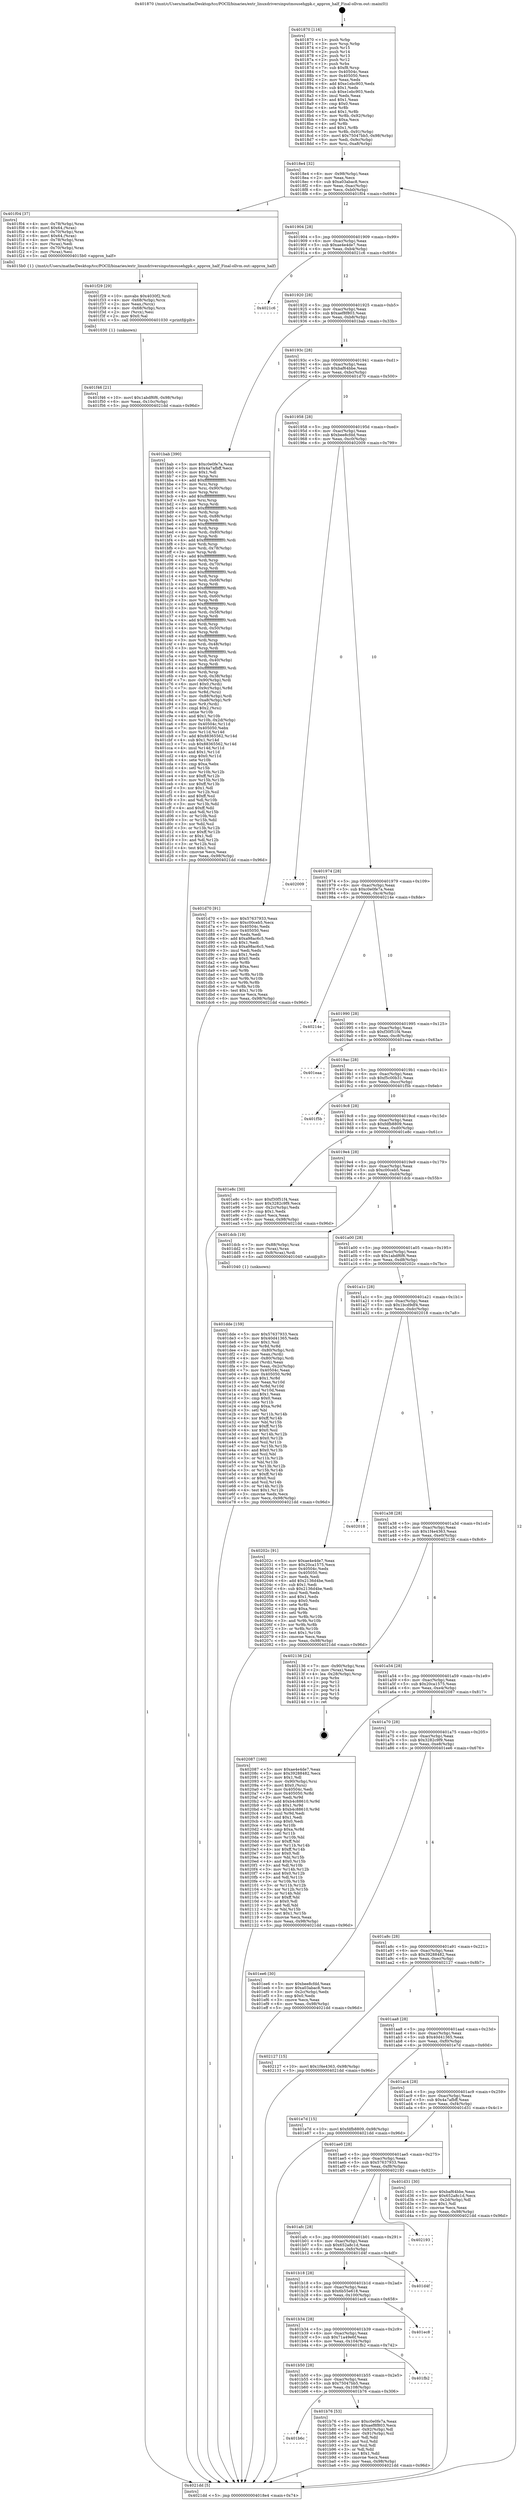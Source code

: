 digraph "0x401870" {
  label = "0x401870 (/mnt/c/Users/mathe/Desktop/tcc/POCII/binaries/extr_linuxdriversinputmousehgpk.c_approx_half_Final-ollvm.out::main(0))"
  labelloc = "t"
  node[shape=record]

  Entry [label="",width=0.3,height=0.3,shape=circle,fillcolor=black,style=filled]
  "0x4018e4" [label="{
     0x4018e4 [32]\l
     | [instrs]\l
     &nbsp;&nbsp;0x4018e4 \<+6\>: mov -0x98(%rbp),%eax\l
     &nbsp;&nbsp;0x4018ea \<+2\>: mov %eax,%ecx\l
     &nbsp;&nbsp;0x4018ec \<+6\>: sub $0xa03abac8,%ecx\l
     &nbsp;&nbsp;0x4018f2 \<+6\>: mov %eax,-0xac(%rbp)\l
     &nbsp;&nbsp;0x4018f8 \<+6\>: mov %ecx,-0xb0(%rbp)\l
     &nbsp;&nbsp;0x4018fe \<+6\>: je 0000000000401f04 \<main+0x694\>\l
  }"]
  "0x401f04" [label="{
     0x401f04 [37]\l
     | [instrs]\l
     &nbsp;&nbsp;0x401f04 \<+4\>: mov -0x78(%rbp),%rax\l
     &nbsp;&nbsp;0x401f08 \<+6\>: movl $0x64,(%rax)\l
     &nbsp;&nbsp;0x401f0e \<+4\>: mov -0x70(%rbp),%rax\l
     &nbsp;&nbsp;0x401f12 \<+6\>: movl $0x64,(%rax)\l
     &nbsp;&nbsp;0x401f18 \<+4\>: mov -0x78(%rbp),%rax\l
     &nbsp;&nbsp;0x401f1c \<+2\>: mov (%rax),%edi\l
     &nbsp;&nbsp;0x401f1e \<+4\>: mov -0x70(%rbp),%rax\l
     &nbsp;&nbsp;0x401f22 \<+2\>: mov (%rax),%esi\l
     &nbsp;&nbsp;0x401f24 \<+5\>: call 00000000004015b0 \<approx_half\>\l
     | [calls]\l
     &nbsp;&nbsp;0x4015b0 \{1\} (/mnt/c/Users/mathe/Desktop/tcc/POCII/binaries/extr_linuxdriversinputmousehgpk.c_approx_half_Final-ollvm.out::approx_half)\l
  }"]
  "0x401904" [label="{
     0x401904 [28]\l
     | [instrs]\l
     &nbsp;&nbsp;0x401904 \<+5\>: jmp 0000000000401909 \<main+0x99\>\l
     &nbsp;&nbsp;0x401909 \<+6\>: mov -0xac(%rbp),%eax\l
     &nbsp;&nbsp;0x40190f \<+5\>: sub $0xae4e4de7,%eax\l
     &nbsp;&nbsp;0x401914 \<+6\>: mov %eax,-0xb4(%rbp)\l
     &nbsp;&nbsp;0x40191a \<+6\>: je 00000000004021c6 \<main+0x956\>\l
  }"]
  Exit [label="",width=0.3,height=0.3,shape=circle,fillcolor=black,style=filled,peripheries=2]
  "0x4021c6" [label="{
     0x4021c6\l
  }", style=dashed]
  "0x401920" [label="{
     0x401920 [28]\l
     | [instrs]\l
     &nbsp;&nbsp;0x401920 \<+5\>: jmp 0000000000401925 \<main+0xb5\>\l
     &nbsp;&nbsp;0x401925 \<+6\>: mov -0xac(%rbp),%eax\l
     &nbsp;&nbsp;0x40192b \<+5\>: sub $0xaef8f803,%eax\l
     &nbsp;&nbsp;0x401930 \<+6\>: mov %eax,-0xb8(%rbp)\l
     &nbsp;&nbsp;0x401936 \<+6\>: je 0000000000401bab \<main+0x33b\>\l
  }"]
  "0x401f46" [label="{
     0x401f46 [21]\l
     | [instrs]\l
     &nbsp;&nbsp;0x401f46 \<+10\>: movl $0x1abdf6f6,-0x98(%rbp)\l
     &nbsp;&nbsp;0x401f50 \<+6\>: mov %eax,-0x10c(%rbp)\l
     &nbsp;&nbsp;0x401f56 \<+5\>: jmp 00000000004021dd \<main+0x96d\>\l
  }"]
  "0x401bab" [label="{
     0x401bab [390]\l
     | [instrs]\l
     &nbsp;&nbsp;0x401bab \<+5\>: mov $0xc0e0fe7a,%eax\l
     &nbsp;&nbsp;0x401bb0 \<+5\>: mov $0x4a7afbff,%ecx\l
     &nbsp;&nbsp;0x401bb5 \<+2\>: mov $0x1,%dl\l
     &nbsp;&nbsp;0x401bb7 \<+3\>: mov %rsp,%rsi\l
     &nbsp;&nbsp;0x401bba \<+4\>: add $0xfffffffffffffff0,%rsi\l
     &nbsp;&nbsp;0x401bbe \<+3\>: mov %rsi,%rsp\l
     &nbsp;&nbsp;0x401bc1 \<+7\>: mov %rsi,-0x90(%rbp)\l
     &nbsp;&nbsp;0x401bc8 \<+3\>: mov %rsp,%rsi\l
     &nbsp;&nbsp;0x401bcb \<+4\>: add $0xfffffffffffffff0,%rsi\l
     &nbsp;&nbsp;0x401bcf \<+3\>: mov %rsi,%rsp\l
     &nbsp;&nbsp;0x401bd2 \<+3\>: mov %rsp,%rdi\l
     &nbsp;&nbsp;0x401bd5 \<+4\>: add $0xfffffffffffffff0,%rdi\l
     &nbsp;&nbsp;0x401bd9 \<+3\>: mov %rdi,%rsp\l
     &nbsp;&nbsp;0x401bdc \<+7\>: mov %rdi,-0x88(%rbp)\l
     &nbsp;&nbsp;0x401be3 \<+3\>: mov %rsp,%rdi\l
     &nbsp;&nbsp;0x401be6 \<+4\>: add $0xfffffffffffffff0,%rdi\l
     &nbsp;&nbsp;0x401bea \<+3\>: mov %rdi,%rsp\l
     &nbsp;&nbsp;0x401bed \<+4\>: mov %rdi,-0x80(%rbp)\l
     &nbsp;&nbsp;0x401bf1 \<+3\>: mov %rsp,%rdi\l
     &nbsp;&nbsp;0x401bf4 \<+4\>: add $0xfffffffffffffff0,%rdi\l
     &nbsp;&nbsp;0x401bf8 \<+3\>: mov %rdi,%rsp\l
     &nbsp;&nbsp;0x401bfb \<+4\>: mov %rdi,-0x78(%rbp)\l
     &nbsp;&nbsp;0x401bff \<+3\>: mov %rsp,%rdi\l
     &nbsp;&nbsp;0x401c02 \<+4\>: add $0xfffffffffffffff0,%rdi\l
     &nbsp;&nbsp;0x401c06 \<+3\>: mov %rdi,%rsp\l
     &nbsp;&nbsp;0x401c09 \<+4\>: mov %rdi,-0x70(%rbp)\l
     &nbsp;&nbsp;0x401c0d \<+3\>: mov %rsp,%rdi\l
     &nbsp;&nbsp;0x401c10 \<+4\>: add $0xfffffffffffffff0,%rdi\l
     &nbsp;&nbsp;0x401c14 \<+3\>: mov %rdi,%rsp\l
     &nbsp;&nbsp;0x401c17 \<+4\>: mov %rdi,-0x68(%rbp)\l
     &nbsp;&nbsp;0x401c1b \<+3\>: mov %rsp,%rdi\l
     &nbsp;&nbsp;0x401c1e \<+4\>: add $0xfffffffffffffff0,%rdi\l
     &nbsp;&nbsp;0x401c22 \<+3\>: mov %rdi,%rsp\l
     &nbsp;&nbsp;0x401c25 \<+4\>: mov %rdi,-0x60(%rbp)\l
     &nbsp;&nbsp;0x401c29 \<+3\>: mov %rsp,%rdi\l
     &nbsp;&nbsp;0x401c2c \<+4\>: add $0xfffffffffffffff0,%rdi\l
     &nbsp;&nbsp;0x401c30 \<+3\>: mov %rdi,%rsp\l
     &nbsp;&nbsp;0x401c33 \<+4\>: mov %rdi,-0x58(%rbp)\l
     &nbsp;&nbsp;0x401c37 \<+3\>: mov %rsp,%rdi\l
     &nbsp;&nbsp;0x401c3a \<+4\>: add $0xfffffffffffffff0,%rdi\l
     &nbsp;&nbsp;0x401c3e \<+3\>: mov %rdi,%rsp\l
     &nbsp;&nbsp;0x401c41 \<+4\>: mov %rdi,-0x50(%rbp)\l
     &nbsp;&nbsp;0x401c45 \<+3\>: mov %rsp,%rdi\l
     &nbsp;&nbsp;0x401c48 \<+4\>: add $0xfffffffffffffff0,%rdi\l
     &nbsp;&nbsp;0x401c4c \<+3\>: mov %rdi,%rsp\l
     &nbsp;&nbsp;0x401c4f \<+4\>: mov %rdi,-0x48(%rbp)\l
     &nbsp;&nbsp;0x401c53 \<+3\>: mov %rsp,%rdi\l
     &nbsp;&nbsp;0x401c56 \<+4\>: add $0xfffffffffffffff0,%rdi\l
     &nbsp;&nbsp;0x401c5a \<+3\>: mov %rdi,%rsp\l
     &nbsp;&nbsp;0x401c5d \<+4\>: mov %rdi,-0x40(%rbp)\l
     &nbsp;&nbsp;0x401c61 \<+3\>: mov %rsp,%rdi\l
     &nbsp;&nbsp;0x401c64 \<+4\>: add $0xfffffffffffffff0,%rdi\l
     &nbsp;&nbsp;0x401c68 \<+3\>: mov %rdi,%rsp\l
     &nbsp;&nbsp;0x401c6b \<+4\>: mov %rdi,-0x38(%rbp)\l
     &nbsp;&nbsp;0x401c6f \<+7\>: mov -0x90(%rbp),%rdi\l
     &nbsp;&nbsp;0x401c76 \<+6\>: movl $0x0,(%rdi)\l
     &nbsp;&nbsp;0x401c7c \<+7\>: mov -0x9c(%rbp),%r8d\l
     &nbsp;&nbsp;0x401c83 \<+3\>: mov %r8d,(%rsi)\l
     &nbsp;&nbsp;0x401c86 \<+7\>: mov -0x88(%rbp),%rdi\l
     &nbsp;&nbsp;0x401c8d \<+7\>: mov -0xa8(%rbp),%r9\l
     &nbsp;&nbsp;0x401c94 \<+3\>: mov %r9,(%rdi)\l
     &nbsp;&nbsp;0x401c97 \<+3\>: cmpl $0x2,(%rsi)\l
     &nbsp;&nbsp;0x401c9a \<+4\>: setne %r10b\l
     &nbsp;&nbsp;0x401c9e \<+4\>: and $0x1,%r10b\l
     &nbsp;&nbsp;0x401ca2 \<+4\>: mov %r10b,-0x2d(%rbp)\l
     &nbsp;&nbsp;0x401ca6 \<+8\>: mov 0x40504c,%r11d\l
     &nbsp;&nbsp;0x401cae \<+7\>: mov 0x405050,%ebx\l
     &nbsp;&nbsp;0x401cb5 \<+3\>: mov %r11d,%r14d\l
     &nbsp;&nbsp;0x401cb8 \<+7\>: add $0x88365562,%r14d\l
     &nbsp;&nbsp;0x401cbf \<+4\>: sub $0x1,%r14d\l
     &nbsp;&nbsp;0x401cc3 \<+7\>: sub $0x88365562,%r14d\l
     &nbsp;&nbsp;0x401cca \<+4\>: imul %r14d,%r11d\l
     &nbsp;&nbsp;0x401cce \<+4\>: and $0x1,%r11d\l
     &nbsp;&nbsp;0x401cd2 \<+4\>: cmp $0x0,%r11d\l
     &nbsp;&nbsp;0x401cd6 \<+4\>: sete %r10b\l
     &nbsp;&nbsp;0x401cda \<+3\>: cmp $0xa,%ebx\l
     &nbsp;&nbsp;0x401cdd \<+4\>: setl %r15b\l
     &nbsp;&nbsp;0x401ce1 \<+3\>: mov %r10b,%r12b\l
     &nbsp;&nbsp;0x401ce4 \<+4\>: xor $0xff,%r12b\l
     &nbsp;&nbsp;0x401ce8 \<+3\>: mov %r15b,%r13b\l
     &nbsp;&nbsp;0x401ceb \<+4\>: xor $0xff,%r13b\l
     &nbsp;&nbsp;0x401cef \<+3\>: xor $0x1,%dl\l
     &nbsp;&nbsp;0x401cf2 \<+3\>: mov %r12b,%sil\l
     &nbsp;&nbsp;0x401cf5 \<+4\>: and $0xff,%sil\l
     &nbsp;&nbsp;0x401cf9 \<+3\>: and %dl,%r10b\l
     &nbsp;&nbsp;0x401cfc \<+3\>: mov %r13b,%dil\l
     &nbsp;&nbsp;0x401cff \<+4\>: and $0xff,%dil\l
     &nbsp;&nbsp;0x401d03 \<+3\>: and %dl,%r15b\l
     &nbsp;&nbsp;0x401d06 \<+3\>: or %r10b,%sil\l
     &nbsp;&nbsp;0x401d09 \<+3\>: or %r15b,%dil\l
     &nbsp;&nbsp;0x401d0c \<+3\>: xor %dil,%sil\l
     &nbsp;&nbsp;0x401d0f \<+3\>: or %r13b,%r12b\l
     &nbsp;&nbsp;0x401d12 \<+4\>: xor $0xff,%r12b\l
     &nbsp;&nbsp;0x401d16 \<+3\>: or $0x1,%dl\l
     &nbsp;&nbsp;0x401d19 \<+3\>: and %dl,%r12b\l
     &nbsp;&nbsp;0x401d1c \<+3\>: or %r12b,%sil\l
     &nbsp;&nbsp;0x401d1f \<+4\>: test $0x1,%sil\l
     &nbsp;&nbsp;0x401d23 \<+3\>: cmovne %ecx,%eax\l
     &nbsp;&nbsp;0x401d26 \<+6\>: mov %eax,-0x98(%rbp)\l
     &nbsp;&nbsp;0x401d2c \<+5\>: jmp 00000000004021dd \<main+0x96d\>\l
  }"]
  "0x40193c" [label="{
     0x40193c [28]\l
     | [instrs]\l
     &nbsp;&nbsp;0x40193c \<+5\>: jmp 0000000000401941 \<main+0xd1\>\l
     &nbsp;&nbsp;0x401941 \<+6\>: mov -0xac(%rbp),%eax\l
     &nbsp;&nbsp;0x401947 \<+5\>: sub $0xbaf64bbe,%eax\l
     &nbsp;&nbsp;0x40194c \<+6\>: mov %eax,-0xbc(%rbp)\l
     &nbsp;&nbsp;0x401952 \<+6\>: je 0000000000401d70 \<main+0x500\>\l
  }"]
  "0x401f29" [label="{
     0x401f29 [29]\l
     | [instrs]\l
     &nbsp;&nbsp;0x401f29 \<+10\>: movabs $0x4030f2,%rdi\l
     &nbsp;&nbsp;0x401f33 \<+4\>: mov -0x68(%rbp),%rcx\l
     &nbsp;&nbsp;0x401f37 \<+2\>: mov %eax,(%rcx)\l
     &nbsp;&nbsp;0x401f39 \<+4\>: mov -0x68(%rbp),%rcx\l
     &nbsp;&nbsp;0x401f3d \<+2\>: mov (%rcx),%esi\l
     &nbsp;&nbsp;0x401f3f \<+2\>: mov $0x0,%al\l
     &nbsp;&nbsp;0x401f41 \<+5\>: call 0000000000401030 \<printf@plt\>\l
     | [calls]\l
     &nbsp;&nbsp;0x401030 \{1\} (unknown)\l
  }"]
  "0x401d70" [label="{
     0x401d70 [91]\l
     | [instrs]\l
     &nbsp;&nbsp;0x401d70 \<+5\>: mov $0x57637933,%eax\l
     &nbsp;&nbsp;0x401d75 \<+5\>: mov $0xc00ceb5,%ecx\l
     &nbsp;&nbsp;0x401d7a \<+7\>: mov 0x40504c,%edx\l
     &nbsp;&nbsp;0x401d81 \<+7\>: mov 0x405050,%esi\l
     &nbsp;&nbsp;0x401d88 \<+2\>: mov %edx,%edi\l
     &nbsp;&nbsp;0x401d8a \<+6\>: add $0xa98ac6c5,%edi\l
     &nbsp;&nbsp;0x401d90 \<+3\>: sub $0x1,%edi\l
     &nbsp;&nbsp;0x401d93 \<+6\>: sub $0xa98ac6c5,%edi\l
     &nbsp;&nbsp;0x401d99 \<+3\>: imul %edi,%edx\l
     &nbsp;&nbsp;0x401d9c \<+3\>: and $0x1,%edx\l
     &nbsp;&nbsp;0x401d9f \<+3\>: cmp $0x0,%edx\l
     &nbsp;&nbsp;0x401da2 \<+4\>: sete %r8b\l
     &nbsp;&nbsp;0x401da6 \<+3\>: cmp $0xa,%esi\l
     &nbsp;&nbsp;0x401da9 \<+4\>: setl %r9b\l
     &nbsp;&nbsp;0x401dad \<+3\>: mov %r8b,%r10b\l
     &nbsp;&nbsp;0x401db0 \<+3\>: and %r9b,%r10b\l
     &nbsp;&nbsp;0x401db3 \<+3\>: xor %r9b,%r8b\l
     &nbsp;&nbsp;0x401db6 \<+3\>: or %r8b,%r10b\l
     &nbsp;&nbsp;0x401db9 \<+4\>: test $0x1,%r10b\l
     &nbsp;&nbsp;0x401dbd \<+3\>: cmovne %ecx,%eax\l
     &nbsp;&nbsp;0x401dc0 \<+6\>: mov %eax,-0x98(%rbp)\l
     &nbsp;&nbsp;0x401dc6 \<+5\>: jmp 00000000004021dd \<main+0x96d\>\l
  }"]
  "0x401958" [label="{
     0x401958 [28]\l
     | [instrs]\l
     &nbsp;&nbsp;0x401958 \<+5\>: jmp 000000000040195d \<main+0xed\>\l
     &nbsp;&nbsp;0x40195d \<+6\>: mov -0xac(%rbp),%eax\l
     &nbsp;&nbsp;0x401963 \<+5\>: sub $0xbee8cfdd,%eax\l
     &nbsp;&nbsp;0x401968 \<+6\>: mov %eax,-0xc0(%rbp)\l
     &nbsp;&nbsp;0x40196e \<+6\>: je 0000000000402009 \<main+0x799\>\l
  }"]
  "0x401dde" [label="{
     0x401dde [159]\l
     | [instrs]\l
     &nbsp;&nbsp;0x401dde \<+5\>: mov $0x57637933,%ecx\l
     &nbsp;&nbsp;0x401de3 \<+5\>: mov $0x40d41365,%edx\l
     &nbsp;&nbsp;0x401de8 \<+3\>: mov $0x1,%sil\l
     &nbsp;&nbsp;0x401deb \<+3\>: xor %r8d,%r8d\l
     &nbsp;&nbsp;0x401dee \<+4\>: mov -0x80(%rbp),%rdi\l
     &nbsp;&nbsp;0x401df2 \<+2\>: mov %eax,(%rdi)\l
     &nbsp;&nbsp;0x401df4 \<+4\>: mov -0x80(%rbp),%rdi\l
     &nbsp;&nbsp;0x401df8 \<+2\>: mov (%rdi),%eax\l
     &nbsp;&nbsp;0x401dfa \<+3\>: mov %eax,-0x2c(%rbp)\l
     &nbsp;&nbsp;0x401dfd \<+7\>: mov 0x40504c,%eax\l
     &nbsp;&nbsp;0x401e04 \<+8\>: mov 0x405050,%r9d\l
     &nbsp;&nbsp;0x401e0c \<+4\>: sub $0x1,%r8d\l
     &nbsp;&nbsp;0x401e10 \<+3\>: mov %eax,%r10d\l
     &nbsp;&nbsp;0x401e13 \<+3\>: add %r8d,%r10d\l
     &nbsp;&nbsp;0x401e16 \<+4\>: imul %r10d,%eax\l
     &nbsp;&nbsp;0x401e1a \<+3\>: and $0x1,%eax\l
     &nbsp;&nbsp;0x401e1d \<+3\>: cmp $0x0,%eax\l
     &nbsp;&nbsp;0x401e20 \<+4\>: sete %r11b\l
     &nbsp;&nbsp;0x401e24 \<+4\>: cmp $0xa,%r9d\l
     &nbsp;&nbsp;0x401e28 \<+3\>: setl %bl\l
     &nbsp;&nbsp;0x401e2b \<+3\>: mov %r11b,%r14b\l
     &nbsp;&nbsp;0x401e2e \<+4\>: xor $0xff,%r14b\l
     &nbsp;&nbsp;0x401e32 \<+3\>: mov %bl,%r15b\l
     &nbsp;&nbsp;0x401e35 \<+4\>: xor $0xff,%r15b\l
     &nbsp;&nbsp;0x401e39 \<+4\>: xor $0x0,%sil\l
     &nbsp;&nbsp;0x401e3d \<+3\>: mov %r14b,%r12b\l
     &nbsp;&nbsp;0x401e40 \<+4\>: and $0x0,%r12b\l
     &nbsp;&nbsp;0x401e44 \<+3\>: and %sil,%r11b\l
     &nbsp;&nbsp;0x401e47 \<+3\>: mov %r15b,%r13b\l
     &nbsp;&nbsp;0x401e4a \<+4\>: and $0x0,%r13b\l
     &nbsp;&nbsp;0x401e4e \<+3\>: and %sil,%bl\l
     &nbsp;&nbsp;0x401e51 \<+3\>: or %r11b,%r12b\l
     &nbsp;&nbsp;0x401e54 \<+3\>: or %bl,%r13b\l
     &nbsp;&nbsp;0x401e57 \<+3\>: xor %r13b,%r12b\l
     &nbsp;&nbsp;0x401e5a \<+3\>: or %r15b,%r14b\l
     &nbsp;&nbsp;0x401e5d \<+4\>: xor $0xff,%r14b\l
     &nbsp;&nbsp;0x401e61 \<+4\>: or $0x0,%sil\l
     &nbsp;&nbsp;0x401e65 \<+3\>: and %sil,%r14b\l
     &nbsp;&nbsp;0x401e68 \<+3\>: or %r14b,%r12b\l
     &nbsp;&nbsp;0x401e6b \<+4\>: test $0x1,%r12b\l
     &nbsp;&nbsp;0x401e6f \<+3\>: cmovne %edx,%ecx\l
     &nbsp;&nbsp;0x401e72 \<+6\>: mov %ecx,-0x98(%rbp)\l
     &nbsp;&nbsp;0x401e78 \<+5\>: jmp 00000000004021dd \<main+0x96d\>\l
  }"]
  "0x402009" [label="{
     0x402009\l
  }", style=dashed]
  "0x401974" [label="{
     0x401974 [28]\l
     | [instrs]\l
     &nbsp;&nbsp;0x401974 \<+5\>: jmp 0000000000401979 \<main+0x109\>\l
     &nbsp;&nbsp;0x401979 \<+6\>: mov -0xac(%rbp),%eax\l
     &nbsp;&nbsp;0x40197f \<+5\>: sub $0xc0e0fe7a,%eax\l
     &nbsp;&nbsp;0x401984 \<+6\>: mov %eax,-0xc4(%rbp)\l
     &nbsp;&nbsp;0x40198a \<+6\>: je 000000000040214e \<main+0x8de\>\l
  }"]
  "0x401870" [label="{
     0x401870 [116]\l
     | [instrs]\l
     &nbsp;&nbsp;0x401870 \<+1\>: push %rbp\l
     &nbsp;&nbsp;0x401871 \<+3\>: mov %rsp,%rbp\l
     &nbsp;&nbsp;0x401874 \<+2\>: push %r15\l
     &nbsp;&nbsp;0x401876 \<+2\>: push %r14\l
     &nbsp;&nbsp;0x401878 \<+2\>: push %r13\l
     &nbsp;&nbsp;0x40187a \<+2\>: push %r12\l
     &nbsp;&nbsp;0x40187c \<+1\>: push %rbx\l
     &nbsp;&nbsp;0x40187d \<+7\>: sub $0xf8,%rsp\l
     &nbsp;&nbsp;0x401884 \<+7\>: mov 0x40504c,%eax\l
     &nbsp;&nbsp;0x40188b \<+7\>: mov 0x405050,%ecx\l
     &nbsp;&nbsp;0x401892 \<+2\>: mov %eax,%edx\l
     &nbsp;&nbsp;0x401894 \<+6\>: add $0xe1ebc903,%edx\l
     &nbsp;&nbsp;0x40189a \<+3\>: sub $0x1,%edx\l
     &nbsp;&nbsp;0x40189d \<+6\>: sub $0xe1ebc903,%edx\l
     &nbsp;&nbsp;0x4018a3 \<+3\>: imul %edx,%eax\l
     &nbsp;&nbsp;0x4018a6 \<+3\>: and $0x1,%eax\l
     &nbsp;&nbsp;0x4018a9 \<+3\>: cmp $0x0,%eax\l
     &nbsp;&nbsp;0x4018ac \<+4\>: sete %r8b\l
     &nbsp;&nbsp;0x4018b0 \<+4\>: and $0x1,%r8b\l
     &nbsp;&nbsp;0x4018b4 \<+7\>: mov %r8b,-0x92(%rbp)\l
     &nbsp;&nbsp;0x4018bb \<+3\>: cmp $0xa,%ecx\l
     &nbsp;&nbsp;0x4018be \<+4\>: setl %r8b\l
     &nbsp;&nbsp;0x4018c2 \<+4\>: and $0x1,%r8b\l
     &nbsp;&nbsp;0x4018c6 \<+7\>: mov %r8b,-0x91(%rbp)\l
     &nbsp;&nbsp;0x4018cd \<+10\>: movl $0x75047bb5,-0x98(%rbp)\l
     &nbsp;&nbsp;0x4018d7 \<+6\>: mov %edi,-0x9c(%rbp)\l
     &nbsp;&nbsp;0x4018dd \<+7\>: mov %rsi,-0xa8(%rbp)\l
  }"]
  "0x40214e" [label="{
     0x40214e\l
  }", style=dashed]
  "0x401990" [label="{
     0x401990 [28]\l
     | [instrs]\l
     &nbsp;&nbsp;0x401990 \<+5\>: jmp 0000000000401995 \<main+0x125\>\l
     &nbsp;&nbsp;0x401995 \<+6\>: mov -0xac(%rbp),%eax\l
     &nbsp;&nbsp;0x40199b \<+5\>: sub $0xf30f51f4,%eax\l
     &nbsp;&nbsp;0x4019a0 \<+6\>: mov %eax,-0xc8(%rbp)\l
     &nbsp;&nbsp;0x4019a6 \<+6\>: je 0000000000401eaa \<main+0x63a\>\l
  }"]
  "0x4021dd" [label="{
     0x4021dd [5]\l
     | [instrs]\l
     &nbsp;&nbsp;0x4021dd \<+5\>: jmp 00000000004018e4 \<main+0x74\>\l
  }"]
  "0x401eaa" [label="{
     0x401eaa\l
  }", style=dashed]
  "0x4019ac" [label="{
     0x4019ac [28]\l
     | [instrs]\l
     &nbsp;&nbsp;0x4019ac \<+5\>: jmp 00000000004019b1 \<main+0x141\>\l
     &nbsp;&nbsp;0x4019b1 \<+6\>: mov -0xac(%rbp),%eax\l
     &nbsp;&nbsp;0x4019b7 \<+5\>: sub $0xf5c00b31,%eax\l
     &nbsp;&nbsp;0x4019bc \<+6\>: mov %eax,-0xcc(%rbp)\l
     &nbsp;&nbsp;0x4019c2 \<+6\>: je 0000000000401f5b \<main+0x6eb\>\l
  }"]
  "0x401b6c" [label="{
     0x401b6c\l
  }", style=dashed]
  "0x401f5b" [label="{
     0x401f5b\l
  }", style=dashed]
  "0x4019c8" [label="{
     0x4019c8 [28]\l
     | [instrs]\l
     &nbsp;&nbsp;0x4019c8 \<+5\>: jmp 00000000004019cd \<main+0x15d\>\l
     &nbsp;&nbsp;0x4019cd \<+6\>: mov -0xac(%rbp),%eax\l
     &nbsp;&nbsp;0x4019d3 \<+5\>: sub $0xfdfb8809,%eax\l
     &nbsp;&nbsp;0x4019d8 \<+6\>: mov %eax,-0xd0(%rbp)\l
     &nbsp;&nbsp;0x4019de \<+6\>: je 0000000000401e8c \<main+0x61c\>\l
  }"]
  "0x401b76" [label="{
     0x401b76 [53]\l
     | [instrs]\l
     &nbsp;&nbsp;0x401b76 \<+5\>: mov $0xc0e0fe7a,%eax\l
     &nbsp;&nbsp;0x401b7b \<+5\>: mov $0xaef8f803,%ecx\l
     &nbsp;&nbsp;0x401b80 \<+6\>: mov -0x92(%rbp),%dl\l
     &nbsp;&nbsp;0x401b86 \<+7\>: mov -0x91(%rbp),%sil\l
     &nbsp;&nbsp;0x401b8d \<+3\>: mov %dl,%dil\l
     &nbsp;&nbsp;0x401b90 \<+3\>: and %sil,%dil\l
     &nbsp;&nbsp;0x401b93 \<+3\>: xor %sil,%dl\l
     &nbsp;&nbsp;0x401b96 \<+3\>: or %dl,%dil\l
     &nbsp;&nbsp;0x401b99 \<+4\>: test $0x1,%dil\l
     &nbsp;&nbsp;0x401b9d \<+3\>: cmovne %ecx,%eax\l
     &nbsp;&nbsp;0x401ba0 \<+6\>: mov %eax,-0x98(%rbp)\l
     &nbsp;&nbsp;0x401ba6 \<+5\>: jmp 00000000004021dd \<main+0x96d\>\l
  }"]
  "0x401e8c" [label="{
     0x401e8c [30]\l
     | [instrs]\l
     &nbsp;&nbsp;0x401e8c \<+5\>: mov $0xf30f51f4,%eax\l
     &nbsp;&nbsp;0x401e91 \<+5\>: mov $0x3282c9f9,%ecx\l
     &nbsp;&nbsp;0x401e96 \<+3\>: mov -0x2c(%rbp),%edx\l
     &nbsp;&nbsp;0x401e99 \<+3\>: cmp $0x1,%edx\l
     &nbsp;&nbsp;0x401e9c \<+3\>: cmovl %ecx,%eax\l
     &nbsp;&nbsp;0x401e9f \<+6\>: mov %eax,-0x98(%rbp)\l
     &nbsp;&nbsp;0x401ea5 \<+5\>: jmp 00000000004021dd \<main+0x96d\>\l
  }"]
  "0x4019e4" [label="{
     0x4019e4 [28]\l
     | [instrs]\l
     &nbsp;&nbsp;0x4019e4 \<+5\>: jmp 00000000004019e9 \<main+0x179\>\l
     &nbsp;&nbsp;0x4019e9 \<+6\>: mov -0xac(%rbp),%eax\l
     &nbsp;&nbsp;0x4019ef \<+5\>: sub $0xc00ceb5,%eax\l
     &nbsp;&nbsp;0x4019f4 \<+6\>: mov %eax,-0xd4(%rbp)\l
     &nbsp;&nbsp;0x4019fa \<+6\>: je 0000000000401dcb \<main+0x55b\>\l
  }"]
  "0x401b50" [label="{
     0x401b50 [28]\l
     | [instrs]\l
     &nbsp;&nbsp;0x401b50 \<+5\>: jmp 0000000000401b55 \<main+0x2e5\>\l
     &nbsp;&nbsp;0x401b55 \<+6\>: mov -0xac(%rbp),%eax\l
     &nbsp;&nbsp;0x401b5b \<+5\>: sub $0x75047bb5,%eax\l
     &nbsp;&nbsp;0x401b60 \<+6\>: mov %eax,-0x108(%rbp)\l
     &nbsp;&nbsp;0x401b66 \<+6\>: je 0000000000401b76 \<main+0x306\>\l
  }"]
  "0x401dcb" [label="{
     0x401dcb [19]\l
     | [instrs]\l
     &nbsp;&nbsp;0x401dcb \<+7\>: mov -0x88(%rbp),%rax\l
     &nbsp;&nbsp;0x401dd2 \<+3\>: mov (%rax),%rax\l
     &nbsp;&nbsp;0x401dd5 \<+4\>: mov 0x8(%rax),%rdi\l
     &nbsp;&nbsp;0x401dd9 \<+5\>: call 0000000000401040 \<atoi@plt\>\l
     | [calls]\l
     &nbsp;&nbsp;0x401040 \{1\} (unknown)\l
  }"]
  "0x401a00" [label="{
     0x401a00 [28]\l
     | [instrs]\l
     &nbsp;&nbsp;0x401a00 \<+5\>: jmp 0000000000401a05 \<main+0x195\>\l
     &nbsp;&nbsp;0x401a05 \<+6\>: mov -0xac(%rbp),%eax\l
     &nbsp;&nbsp;0x401a0b \<+5\>: sub $0x1abdf6f6,%eax\l
     &nbsp;&nbsp;0x401a10 \<+6\>: mov %eax,-0xd8(%rbp)\l
     &nbsp;&nbsp;0x401a16 \<+6\>: je 000000000040202c \<main+0x7bc\>\l
  }"]
  "0x401fb2" [label="{
     0x401fb2\l
  }", style=dashed]
  "0x40202c" [label="{
     0x40202c [91]\l
     | [instrs]\l
     &nbsp;&nbsp;0x40202c \<+5\>: mov $0xae4e4de7,%eax\l
     &nbsp;&nbsp;0x402031 \<+5\>: mov $0x20ca1575,%ecx\l
     &nbsp;&nbsp;0x402036 \<+7\>: mov 0x40504c,%edx\l
     &nbsp;&nbsp;0x40203d \<+7\>: mov 0x405050,%esi\l
     &nbsp;&nbsp;0x402044 \<+2\>: mov %edx,%edi\l
     &nbsp;&nbsp;0x402046 \<+6\>: add $0x2136d4be,%edi\l
     &nbsp;&nbsp;0x40204c \<+3\>: sub $0x1,%edi\l
     &nbsp;&nbsp;0x40204f \<+6\>: sub $0x2136d4be,%edi\l
     &nbsp;&nbsp;0x402055 \<+3\>: imul %edi,%edx\l
     &nbsp;&nbsp;0x402058 \<+3\>: and $0x1,%edx\l
     &nbsp;&nbsp;0x40205b \<+3\>: cmp $0x0,%edx\l
     &nbsp;&nbsp;0x40205e \<+4\>: sete %r8b\l
     &nbsp;&nbsp;0x402062 \<+3\>: cmp $0xa,%esi\l
     &nbsp;&nbsp;0x402065 \<+4\>: setl %r9b\l
     &nbsp;&nbsp;0x402069 \<+3\>: mov %r8b,%r10b\l
     &nbsp;&nbsp;0x40206c \<+3\>: and %r9b,%r10b\l
     &nbsp;&nbsp;0x40206f \<+3\>: xor %r9b,%r8b\l
     &nbsp;&nbsp;0x402072 \<+3\>: or %r8b,%r10b\l
     &nbsp;&nbsp;0x402075 \<+4\>: test $0x1,%r10b\l
     &nbsp;&nbsp;0x402079 \<+3\>: cmovne %ecx,%eax\l
     &nbsp;&nbsp;0x40207c \<+6\>: mov %eax,-0x98(%rbp)\l
     &nbsp;&nbsp;0x402082 \<+5\>: jmp 00000000004021dd \<main+0x96d\>\l
  }"]
  "0x401a1c" [label="{
     0x401a1c [28]\l
     | [instrs]\l
     &nbsp;&nbsp;0x401a1c \<+5\>: jmp 0000000000401a21 \<main+0x1b1\>\l
     &nbsp;&nbsp;0x401a21 \<+6\>: mov -0xac(%rbp),%eax\l
     &nbsp;&nbsp;0x401a27 \<+5\>: sub $0x1bcd9df4,%eax\l
     &nbsp;&nbsp;0x401a2c \<+6\>: mov %eax,-0xdc(%rbp)\l
     &nbsp;&nbsp;0x401a32 \<+6\>: je 0000000000402018 \<main+0x7a8\>\l
  }"]
  "0x401b34" [label="{
     0x401b34 [28]\l
     | [instrs]\l
     &nbsp;&nbsp;0x401b34 \<+5\>: jmp 0000000000401b39 \<main+0x2c9\>\l
     &nbsp;&nbsp;0x401b39 \<+6\>: mov -0xac(%rbp),%eax\l
     &nbsp;&nbsp;0x401b3f \<+5\>: sub $0x71a49e6f,%eax\l
     &nbsp;&nbsp;0x401b44 \<+6\>: mov %eax,-0x104(%rbp)\l
     &nbsp;&nbsp;0x401b4a \<+6\>: je 0000000000401fb2 \<main+0x742\>\l
  }"]
  "0x402018" [label="{
     0x402018\l
  }", style=dashed]
  "0x401a38" [label="{
     0x401a38 [28]\l
     | [instrs]\l
     &nbsp;&nbsp;0x401a38 \<+5\>: jmp 0000000000401a3d \<main+0x1cd\>\l
     &nbsp;&nbsp;0x401a3d \<+6\>: mov -0xac(%rbp),%eax\l
     &nbsp;&nbsp;0x401a43 \<+5\>: sub $0x1f4e4363,%eax\l
     &nbsp;&nbsp;0x401a48 \<+6\>: mov %eax,-0xe0(%rbp)\l
     &nbsp;&nbsp;0x401a4e \<+6\>: je 0000000000402136 \<main+0x8c6\>\l
  }"]
  "0x401ec8" [label="{
     0x401ec8\l
  }", style=dashed]
  "0x402136" [label="{
     0x402136 [24]\l
     | [instrs]\l
     &nbsp;&nbsp;0x402136 \<+7\>: mov -0x90(%rbp),%rax\l
     &nbsp;&nbsp;0x40213d \<+2\>: mov (%rax),%eax\l
     &nbsp;&nbsp;0x40213f \<+4\>: lea -0x28(%rbp),%rsp\l
     &nbsp;&nbsp;0x402143 \<+1\>: pop %rbx\l
     &nbsp;&nbsp;0x402144 \<+2\>: pop %r12\l
     &nbsp;&nbsp;0x402146 \<+2\>: pop %r13\l
     &nbsp;&nbsp;0x402148 \<+2\>: pop %r14\l
     &nbsp;&nbsp;0x40214a \<+2\>: pop %r15\l
     &nbsp;&nbsp;0x40214c \<+1\>: pop %rbp\l
     &nbsp;&nbsp;0x40214d \<+1\>: ret\l
  }"]
  "0x401a54" [label="{
     0x401a54 [28]\l
     | [instrs]\l
     &nbsp;&nbsp;0x401a54 \<+5\>: jmp 0000000000401a59 \<main+0x1e9\>\l
     &nbsp;&nbsp;0x401a59 \<+6\>: mov -0xac(%rbp),%eax\l
     &nbsp;&nbsp;0x401a5f \<+5\>: sub $0x20ca1575,%eax\l
     &nbsp;&nbsp;0x401a64 \<+6\>: mov %eax,-0xe4(%rbp)\l
     &nbsp;&nbsp;0x401a6a \<+6\>: je 0000000000402087 \<main+0x817\>\l
  }"]
  "0x401b18" [label="{
     0x401b18 [28]\l
     | [instrs]\l
     &nbsp;&nbsp;0x401b18 \<+5\>: jmp 0000000000401b1d \<main+0x2ad\>\l
     &nbsp;&nbsp;0x401b1d \<+6\>: mov -0xac(%rbp),%eax\l
     &nbsp;&nbsp;0x401b23 \<+5\>: sub $0x6b55e618,%eax\l
     &nbsp;&nbsp;0x401b28 \<+6\>: mov %eax,-0x100(%rbp)\l
     &nbsp;&nbsp;0x401b2e \<+6\>: je 0000000000401ec8 \<main+0x658\>\l
  }"]
  "0x402087" [label="{
     0x402087 [160]\l
     | [instrs]\l
     &nbsp;&nbsp;0x402087 \<+5\>: mov $0xae4e4de7,%eax\l
     &nbsp;&nbsp;0x40208c \<+5\>: mov $0x39288482,%ecx\l
     &nbsp;&nbsp;0x402091 \<+2\>: mov $0x1,%dl\l
     &nbsp;&nbsp;0x402093 \<+7\>: mov -0x90(%rbp),%rsi\l
     &nbsp;&nbsp;0x40209a \<+6\>: movl $0x0,(%rsi)\l
     &nbsp;&nbsp;0x4020a0 \<+7\>: mov 0x40504c,%edi\l
     &nbsp;&nbsp;0x4020a7 \<+8\>: mov 0x405050,%r8d\l
     &nbsp;&nbsp;0x4020af \<+3\>: mov %edi,%r9d\l
     &nbsp;&nbsp;0x4020b2 \<+7\>: add $0xb4c88610,%r9d\l
     &nbsp;&nbsp;0x4020b9 \<+4\>: sub $0x1,%r9d\l
     &nbsp;&nbsp;0x4020bd \<+7\>: sub $0xb4c88610,%r9d\l
     &nbsp;&nbsp;0x4020c4 \<+4\>: imul %r9d,%edi\l
     &nbsp;&nbsp;0x4020c8 \<+3\>: and $0x1,%edi\l
     &nbsp;&nbsp;0x4020cb \<+3\>: cmp $0x0,%edi\l
     &nbsp;&nbsp;0x4020ce \<+4\>: sete %r10b\l
     &nbsp;&nbsp;0x4020d2 \<+4\>: cmp $0xa,%r8d\l
     &nbsp;&nbsp;0x4020d6 \<+4\>: setl %r11b\l
     &nbsp;&nbsp;0x4020da \<+3\>: mov %r10b,%bl\l
     &nbsp;&nbsp;0x4020dd \<+3\>: xor $0xff,%bl\l
     &nbsp;&nbsp;0x4020e0 \<+3\>: mov %r11b,%r14b\l
     &nbsp;&nbsp;0x4020e3 \<+4\>: xor $0xff,%r14b\l
     &nbsp;&nbsp;0x4020e7 \<+3\>: xor $0x0,%dl\l
     &nbsp;&nbsp;0x4020ea \<+3\>: mov %bl,%r15b\l
     &nbsp;&nbsp;0x4020ed \<+4\>: and $0x0,%r15b\l
     &nbsp;&nbsp;0x4020f1 \<+3\>: and %dl,%r10b\l
     &nbsp;&nbsp;0x4020f4 \<+3\>: mov %r14b,%r12b\l
     &nbsp;&nbsp;0x4020f7 \<+4\>: and $0x0,%r12b\l
     &nbsp;&nbsp;0x4020fb \<+3\>: and %dl,%r11b\l
     &nbsp;&nbsp;0x4020fe \<+3\>: or %r10b,%r15b\l
     &nbsp;&nbsp;0x402101 \<+3\>: or %r11b,%r12b\l
     &nbsp;&nbsp;0x402104 \<+3\>: xor %r12b,%r15b\l
     &nbsp;&nbsp;0x402107 \<+3\>: or %r14b,%bl\l
     &nbsp;&nbsp;0x40210a \<+3\>: xor $0xff,%bl\l
     &nbsp;&nbsp;0x40210d \<+3\>: or $0x0,%dl\l
     &nbsp;&nbsp;0x402110 \<+2\>: and %dl,%bl\l
     &nbsp;&nbsp;0x402112 \<+3\>: or %bl,%r15b\l
     &nbsp;&nbsp;0x402115 \<+4\>: test $0x1,%r15b\l
     &nbsp;&nbsp;0x402119 \<+3\>: cmovne %ecx,%eax\l
     &nbsp;&nbsp;0x40211c \<+6\>: mov %eax,-0x98(%rbp)\l
     &nbsp;&nbsp;0x402122 \<+5\>: jmp 00000000004021dd \<main+0x96d\>\l
  }"]
  "0x401a70" [label="{
     0x401a70 [28]\l
     | [instrs]\l
     &nbsp;&nbsp;0x401a70 \<+5\>: jmp 0000000000401a75 \<main+0x205\>\l
     &nbsp;&nbsp;0x401a75 \<+6\>: mov -0xac(%rbp),%eax\l
     &nbsp;&nbsp;0x401a7b \<+5\>: sub $0x3282c9f9,%eax\l
     &nbsp;&nbsp;0x401a80 \<+6\>: mov %eax,-0xe8(%rbp)\l
     &nbsp;&nbsp;0x401a86 \<+6\>: je 0000000000401ee6 \<main+0x676\>\l
  }"]
  "0x401d4f" [label="{
     0x401d4f\l
  }", style=dashed]
  "0x401ee6" [label="{
     0x401ee6 [30]\l
     | [instrs]\l
     &nbsp;&nbsp;0x401ee6 \<+5\>: mov $0xbee8cfdd,%eax\l
     &nbsp;&nbsp;0x401eeb \<+5\>: mov $0xa03abac8,%ecx\l
     &nbsp;&nbsp;0x401ef0 \<+3\>: mov -0x2c(%rbp),%edx\l
     &nbsp;&nbsp;0x401ef3 \<+3\>: cmp $0x0,%edx\l
     &nbsp;&nbsp;0x401ef6 \<+3\>: cmove %ecx,%eax\l
     &nbsp;&nbsp;0x401ef9 \<+6\>: mov %eax,-0x98(%rbp)\l
     &nbsp;&nbsp;0x401eff \<+5\>: jmp 00000000004021dd \<main+0x96d\>\l
  }"]
  "0x401a8c" [label="{
     0x401a8c [28]\l
     | [instrs]\l
     &nbsp;&nbsp;0x401a8c \<+5\>: jmp 0000000000401a91 \<main+0x221\>\l
     &nbsp;&nbsp;0x401a91 \<+6\>: mov -0xac(%rbp),%eax\l
     &nbsp;&nbsp;0x401a97 \<+5\>: sub $0x39288482,%eax\l
     &nbsp;&nbsp;0x401a9c \<+6\>: mov %eax,-0xec(%rbp)\l
     &nbsp;&nbsp;0x401aa2 \<+6\>: je 0000000000402127 \<main+0x8b7\>\l
  }"]
  "0x401afc" [label="{
     0x401afc [28]\l
     | [instrs]\l
     &nbsp;&nbsp;0x401afc \<+5\>: jmp 0000000000401b01 \<main+0x291\>\l
     &nbsp;&nbsp;0x401b01 \<+6\>: mov -0xac(%rbp),%eax\l
     &nbsp;&nbsp;0x401b07 \<+5\>: sub $0x652a8c1d,%eax\l
     &nbsp;&nbsp;0x401b0c \<+6\>: mov %eax,-0xfc(%rbp)\l
     &nbsp;&nbsp;0x401b12 \<+6\>: je 0000000000401d4f \<main+0x4df\>\l
  }"]
  "0x402127" [label="{
     0x402127 [15]\l
     | [instrs]\l
     &nbsp;&nbsp;0x402127 \<+10\>: movl $0x1f4e4363,-0x98(%rbp)\l
     &nbsp;&nbsp;0x402131 \<+5\>: jmp 00000000004021dd \<main+0x96d\>\l
  }"]
  "0x401aa8" [label="{
     0x401aa8 [28]\l
     | [instrs]\l
     &nbsp;&nbsp;0x401aa8 \<+5\>: jmp 0000000000401aad \<main+0x23d\>\l
     &nbsp;&nbsp;0x401aad \<+6\>: mov -0xac(%rbp),%eax\l
     &nbsp;&nbsp;0x401ab3 \<+5\>: sub $0x40d41365,%eax\l
     &nbsp;&nbsp;0x401ab8 \<+6\>: mov %eax,-0xf0(%rbp)\l
     &nbsp;&nbsp;0x401abe \<+6\>: je 0000000000401e7d \<main+0x60d\>\l
  }"]
  "0x402193" [label="{
     0x402193\l
  }", style=dashed]
  "0x401e7d" [label="{
     0x401e7d [15]\l
     | [instrs]\l
     &nbsp;&nbsp;0x401e7d \<+10\>: movl $0xfdfb8809,-0x98(%rbp)\l
     &nbsp;&nbsp;0x401e87 \<+5\>: jmp 00000000004021dd \<main+0x96d\>\l
  }"]
  "0x401ac4" [label="{
     0x401ac4 [28]\l
     | [instrs]\l
     &nbsp;&nbsp;0x401ac4 \<+5\>: jmp 0000000000401ac9 \<main+0x259\>\l
     &nbsp;&nbsp;0x401ac9 \<+6\>: mov -0xac(%rbp),%eax\l
     &nbsp;&nbsp;0x401acf \<+5\>: sub $0x4a7afbff,%eax\l
     &nbsp;&nbsp;0x401ad4 \<+6\>: mov %eax,-0xf4(%rbp)\l
     &nbsp;&nbsp;0x401ada \<+6\>: je 0000000000401d31 \<main+0x4c1\>\l
  }"]
  "0x401ae0" [label="{
     0x401ae0 [28]\l
     | [instrs]\l
     &nbsp;&nbsp;0x401ae0 \<+5\>: jmp 0000000000401ae5 \<main+0x275\>\l
     &nbsp;&nbsp;0x401ae5 \<+6\>: mov -0xac(%rbp),%eax\l
     &nbsp;&nbsp;0x401aeb \<+5\>: sub $0x57637933,%eax\l
     &nbsp;&nbsp;0x401af0 \<+6\>: mov %eax,-0xf8(%rbp)\l
     &nbsp;&nbsp;0x401af6 \<+6\>: je 0000000000402193 \<main+0x923\>\l
  }"]
  "0x401d31" [label="{
     0x401d31 [30]\l
     | [instrs]\l
     &nbsp;&nbsp;0x401d31 \<+5\>: mov $0xbaf64bbe,%eax\l
     &nbsp;&nbsp;0x401d36 \<+5\>: mov $0x652a8c1d,%ecx\l
     &nbsp;&nbsp;0x401d3b \<+3\>: mov -0x2d(%rbp),%dl\l
     &nbsp;&nbsp;0x401d3e \<+3\>: test $0x1,%dl\l
     &nbsp;&nbsp;0x401d41 \<+3\>: cmovne %ecx,%eax\l
     &nbsp;&nbsp;0x401d44 \<+6\>: mov %eax,-0x98(%rbp)\l
     &nbsp;&nbsp;0x401d4a \<+5\>: jmp 00000000004021dd \<main+0x96d\>\l
  }"]
  Entry -> "0x401870" [label=" 1"]
  "0x4018e4" -> "0x401f04" [label=" 1"]
  "0x4018e4" -> "0x401904" [label=" 12"]
  "0x402136" -> Exit [label=" 1"]
  "0x401904" -> "0x4021c6" [label=" 0"]
  "0x401904" -> "0x401920" [label=" 12"]
  "0x402127" -> "0x4021dd" [label=" 1"]
  "0x401920" -> "0x401bab" [label=" 1"]
  "0x401920" -> "0x40193c" [label=" 11"]
  "0x402087" -> "0x4021dd" [label=" 1"]
  "0x40193c" -> "0x401d70" [label=" 1"]
  "0x40193c" -> "0x401958" [label=" 10"]
  "0x40202c" -> "0x4021dd" [label=" 1"]
  "0x401958" -> "0x402009" [label=" 0"]
  "0x401958" -> "0x401974" [label=" 10"]
  "0x401f46" -> "0x4021dd" [label=" 1"]
  "0x401974" -> "0x40214e" [label=" 0"]
  "0x401974" -> "0x401990" [label=" 10"]
  "0x401f04" -> "0x401f29" [label=" 1"]
  "0x401990" -> "0x401eaa" [label=" 0"]
  "0x401990" -> "0x4019ac" [label=" 10"]
  "0x401ee6" -> "0x4021dd" [label=" 1"]
  "0x4019ac" -> "0x401f5b" [label=" 0"]
  "0x4019ac" -> "0x4019c8" [label=" 10"]
  "0x401e8c" -> "0x4021dd" [label=" 1"]
  "0x4019c8" -> "0x401e8c" [label=" 1"]
  "0x4019c8" -> "0x4019e4" [label=" 9"]
  "0x401e7d" -> "0x4021dd" [label=" 1"]
  "0x4019e4" -> "0x401dcb" [label=" 1"]
  "0x4019e4" -> "0x401a00" [label=" 8"]
  "0x401dcb" -> "0x401dde" [label=" 1"]
  "0x401a00" -> "0x40202c" [label=" 1"]
  "0x401a00" -> "0x401a1c" [label=" 7"]
  "0x401d70" -> "0x4021dd" [label=" 1"]
  "0x401a1c" -> "0x402018" [label=" 0"]
  "0x401a1c" -> "0x401a38" [label=" 7"]
  "0x401bab" -> "0x4021dd" [label=" 1"]
  "0x401a38" -> "0x402136" [label=" 1"]
  "0x401a38" -> "0x401a54" [label=" 6"]
  "0x401f29" -> "0x401f46" [label=" 1"]
  "0x401a54" -> "0x402087" [label=" 1"]
  "0x401a54" -> "0x401a70" [label=" 5"]
  "0x401870" -> "0x4018e4" [label=" 1"]
  "0x401a70" -> "0x401ee6" [label=" 1"]
  "0x401a70" -> "0x401a8c" [label=" 4"]
  "0x401b76" -> "0x4021dd" [label=" 1"]
  "0x401a8c" -> "0x402127" [label=" 1"]
  "0x401a8c" -> "0x401aa8" [label=" 3"]
  "0x401b50" -> "0x401b76" [label=" 1"]
  "0x401aa8" -> "0x401e7d" [label=" 1"]
  "0x401aa8" -> "0x401ac4" [label=" 2"]
  "0x401dde" -> "0x4021dd" [label=" 1"]
  "0x401ac4" -> "0x401d31" [label=" 1"]
  "0x401ac4" -> "0x401ae0" [label=" 1"]
  "0x401b34" -> "0x401b50" [label=" 1"]
  "0x401ae0" -> "0x402193" [label=" 0"]
  "0x401ae0" -> "0x401afc" [label=" 1"]
  "0x401b50" -> "0x401b6c" [label=" 0"]
  "0x401afc" -> "0x401d4f" [label=" 0"]
  "0x401afc" -> "0x401b18" [label=" 1"]
  "0x4021dd" -> "0x4018e4" [label=" 12"]
  "0x401b18" -> "0x401ec8" [label=" 0"]
  "0x401b18" -> "0x401b34" [label=" 1"]
  "0x401d31" -> "0x4021dd" [label=" 1"]
  "0x401b34" -> "0x401fb2" [label=" 0"]
}
